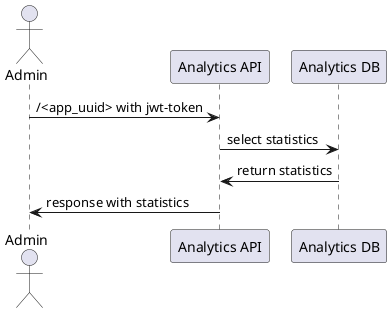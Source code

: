 @startuml

actor "Admin"

"Admin" -> "Analytics API": /<app_uuid> with jwt-token
"Analytics API" -> "Analytics DB": select statistics
"Analytics API" <- "Analytics DB": return statistics
"Analytics API" -> "Admin": response with statistics

@enduml
